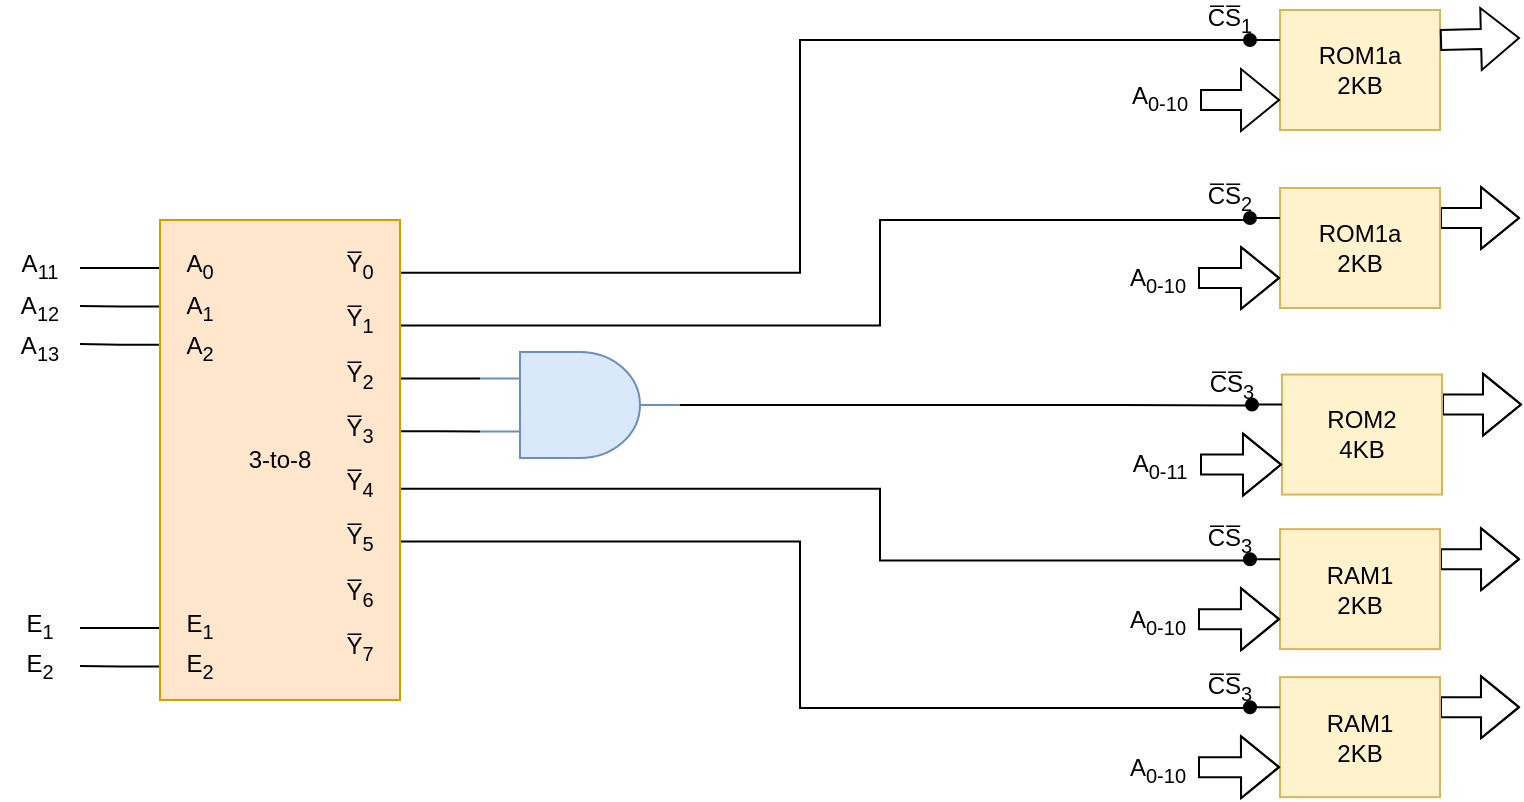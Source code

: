 <mxfile version="24.2.8" type="github">
  <diagram name="Page-1" id="wMXihCremsNAc0sntlir">
    <mxGraphModel dx="1050" dy="538" grid="1" gridSize="10" guides="1" tooltips="1" connect="1" arrows="1" fold="1" page="1" pageScale="1" pageWidth="850" pageHeight="1100" math="0" shadow="0">
      <root>
        <mxCell id="0" />
        <mxCell id="1" parent="0" />
        <mxCell id="dRk_QViRMOGvH4dLuAci-10" style="edgeStyle=orthogonalEdgeStyle;rounded=0;orthogonalLoop=1;jettySize=auto;html=1;exitX=0;exitY=0.1;exitDx=0;exitDy=0;exitPerimeter=0;endArrow=none;endFill=0;movable=0;resizable=0;rotatable=0;deletable=0;editable=0;locked=1;connectable=0;" edge="1" parent="1" source="dRk_QViRMOGvH4dLuAci-1">
          <mxGeometry relative="1" as="geometry">
            <mxPoint x="40" y="224" as="targetPoint" />
          </mxGeometry>
        </mxCell>
        <mxCell id="dRk_QViRMOGvH4dLuAci-12" style="edgeStyle=orthogonalEdgeStyle;rounded=0;orthogonalLoop=1;jettySize=auto;html=1;exitX=0;exitY=0.18;exitDx=0;exitDy=0;exitPerimeter=0;endArrow=none;endFill=0;movable=0;resizable=0;rotatable=0;deletable=0;editable=0;locked=1;connectable=0;" edge="1" parent="1" source="dRk_QViRMOGvH4dLuAci-1">
          <mxGeometry relative="1" as="geometry">
            <mxPoint x="40" y="243" as="targetPoint" />
          </mxGeometry>
        </mxCell>
        <mxCell id="dRk_QViRMOGvH4dLuAci-13" style="edgeStyle=orthogonalEdgeStyle;rounded=0;orthogonalLoop=1;jettySize=auto;html=1;exitX=0;exitY=0.26;exitDx=0;exitDy=0;exitPerimeter=0;endArrow=none;endFill=0;movable=0;resizable=0;rotatable=0;deletable=0;editable=0;locked=1;connectable=0;" edge="1" parent="1" source="dRk_QViRMOGvH4dLuAci-1">
          <mxGeometry relative="1" as="geometry">
            <mxPoint x="40" y="262" as="targetPoint" />
          </mxGeometry>
        </mxCell>
        <mxCell id="dRk_QViRMOGvH4dLuAci-15" style="edgeStyle=orthogonalEdgeStyle;rounded=0;orthogonalLoop=1;jettySize=auto;html=1;exitX=0;exitY=0.85;exitDx=0;exitDy=0;exitPerimeter=0;endArrow=none;endFill=0;movable=0;resizable=0;rotatable=0;deletable=0;editable=0;locked=1;connectable=0;" edge="1" parent="1" source="dRk_QViRMOGvH4dLuAci-1">
          <mxGeometry relative="1" as="geometry">
            <mxPoint x="40" y="404" as="targetPoint" />
          </mxGeometry>
        </mxCell>
        <mxCell id="dRk_QViRMOGvH4dLuAci-16" style="edgeStyle=orthogonalEdgeStyle;rounded=0;orthogonalLoop=1;jettySize=auto;html=1;exitX=0;exitY=0.93;exitDx=0;exitDy=0;exitPerimeter=0;endArrow=none;endFill=0;movable=0;resizable=0;rotatable=0;deletable=0;editable=0;locked=1;connectable=0;" edge="1" parent="1" source="dRk_QViRMOGvH4dLuAci-1">
          <mxGeometry relative="1" as="geometry">
            <mxPoint x="40" y="423" as="targetPoint" />
          </mxGeometry>
        </mxCell>
        <mxCell id="dRk_QViRMOGvH4dLuAci-52" style="edgeStyle=orthogonalEdgeStyle;rounded=0;orthogonalLoop=1;jettySize=auto;html=1;exitX=1;exitY=0.33;exitDx=0;exitDy=0;exitPerimeter=0;endArrow=none;endFill=0;entryX=0;entryY=0.25;entryDx=0;entryDy=0;entryPerimeter=0;" edge="1" parent="1" source="dRk_QViRMOGvH4dLuAci-1" target="dRk_QViRMOGvH4dLuAci-100">
          <mxGeometry relative="1" as="geometry">
            <mxPoint x="240" y="279" as="targetPoint" />
          </mxGeometry>
        </mxCell>
        <mxCell id="dRk_QViRMOGvH4dLuAci-53" style="edgeStyle=orthogonalEdgeStyle;rounded=0;orthogonalLoop=1;jettySize=auto;html=1;exitX=1;exitY=0.44;exitDx=0;exitDy=0;exitPerimeter=0;endArrow=none;endFill=0;entryX=0;entryY=0.75;entryDx=0;entryDy=0;entryPerimeter=0;" edge="1" parent="1" source="dRk_QViRMOGvH4dLuAci-1" target="dRk_QViRMOGvH4dLuAci-100">
          <mxGeometry relative="1" as="geometry">
            <mxPoint x="240" y="306" as="targetPoint" />
          </mxGeometry>
        </mxCell>
        <mxCell id="dRk_QViRMOGvH4dLuAci-54" style="edgeStyle=orthogonalEdgeStyle;rounded=0;orthogonalLoop=1;jettySize=auto;html=1;exitX=1;exitY=0.56;exitDx=0;exitDy=0;exitPerimeter=0;endArrow=none;endFill=0;entryX=0.853;entryY=1.01;entryDx=0;entryDy=0;entryPerimeter=0;" edge="1" parent="1" source="dRk_QViRMOGvH4dLuAci-1" target="dRk_QViRMOGvH4dLuAci-194">
          <mxGeometry relative="1" as="geometry">
            <mxPoint x="560" y="370" as="targetPoint" />
            <Array as="points">
              <mxPoint x="440" y="334" />
              <mxPoint x="440" y="370" />
            </Array>
          </mxGeometry>
        </mxCell>
        <mxCell id="dRk_QViRMOGvH4dLuAci-55" style="edgeStyle=orthogonalEdgeStyle;rounded=0;orthogonalLoop=1;jettySize=auto;html=1;exitX=1;exitY=0.67;exitDx=0;exitDy=0;exitPerimeter=0;endArrow=none;endFill=0;entryX=0.75;entryY=1;entryDx=0;entryDy=0;" edge="1" parent="1" source="dRk_QViRMOGvH4dLuAci-1" target="dRk_QViRMOGvH4dLuAci-200">
          <mxGeometry relative="1" as="geometry">
            <mxPoint x="560" y="430" as="targetPoint" />
            <Array as="points">
              <mxPoint x="400" y="361" />
              <mxPoint x="400" y="444" />
            </Array>
          </mxGeometry>
        </mxCell>
        <mxCell id="dRk_QViRMOGvH4dLuAci-104" style="edgeStyle=orthogonalEdgeStyle;rounded=0;orthogonalLoop=1;jettySize=auto;html=1;exitX=1;exitY=0.22;exitDx=0;exitDy=0;exitPerimeter=0;endArrow=none;endFill=0;entryX=0;entryY=0.25;entryDx=-15;entryDy=0;entryPerimeter=0;" edge="1" parent="1" source="dRk_QViRMOGvH4dLuAci-1" target="dRk_QViRMOGvH4dLuAci-157">
          <mxGeometry relative="1" as="geometry">
            <mxPoint x="600" y="200" as="targetPoint" />
            <Array as="points">
              <mxPoint x="440" y="253" />
              <mxPoint x="440" y="200" />
              <mxPoint x="625" y="200" />
            </Array>
          </mxGeometry>
        </mxCell>
        <mxCell id="dRk_QViRMOGvH4dLuAci-115" style="edgeStyle=orthogonalEdgeStyle;rounded=0;orthogonalLoop=1;jettySize=auto;html=1;exitX=1;exitY=0.11;exitDx=0;exitDy=0;exitPerimeter=0;endArrow=none;endFill=0;entryX=0;entryY=0.25;entryDx=-15;entryDy=0;entryPerimeter=0;" edge="1" parent="1" source="dRk_QViRMOGvH4dLuAci-1" target="dRk_QViRMOGvH4dLuAci-107">
          <mxGeometry relative="1" as="geometry">
            <mxPoint x="520" y="130" as="targetPoint" />
            <Array as="points">
              <mxPoint x="400" y="226" />
              <mxPoint x="400" y="110" />
            </Array>
          </mxGeometry>
        </mxCell>
        <mxCell id="dRk_QViRMOGvH4dLuAci-1" value="&lt;div&gt;3-to-8&lt;/div&gt;" style="rounded=0;whiteSpace=wrap;html=1;points=[[0,0.1,0,0,0],[0,0.18,0,0,0],[0,0.26,0,0,0],[0,0.85,0,0,0],[0,0.93,0,0,0],[1,0.11,0,0,0],[1,0.22,0,0,0],[1,0.33,0,0,0],[1,0.44,0,0,0],[1,0.56,0,0,0],[1,0.67,0,0,0],[1,0.78,0,0,0],[1,0.89,0,0,0]];fillColor=#ffe6cc;strokeColor=#d79b00;movable=1;resizable=1;rotatable=1;deletable=1;editable=1;locked=0;connectable=1;" vertex="1" parent="1">
          <mxGeometry x="80" y="200" width="120" height="240" as="geometry" />
        </mxCell>
        <mxCell id="dRk_QViRMOGvH4dLuAci-17" value="A&lt;sub&gt;0&lt;/sub&gt;" style="text;html=1;align=center;verticalAlign=middle;whiteSpace=wrap;rounded=0;movable=0;resizable=0;rotatable=0;deletable=0;editable=0;locked=1;connectable=0;" vertex="1" parent="1">
          <mxGeometry x="80" y="213" width="40" height="20" as="geometry" />
        </mxCell>
        <mxCell id="dRk_QViRMOGvH4dLuAci-18" value="A&lt;sub&gt;1&lt;/sub&gt;" style="text;html=1;align=center;verticalAlign=middle;whiteSpace=wrap;rounded=0;movable=0;resizable=0;rotatable=0;deletable=0;editable=0;locked=1;connectable=0;" vertex="1" parent="1">
          <mxGeometry x="80" y="234" width="40" height="20" as="geometry" />
        </mxCell>
        <mxCell id="dRk_QViRMOGvH4dLuAci-19" value="A&lt;sub&gt;2&lt;/sub&gt;" style="text;html=1;align=center;verticalAlign=middle;whiteSpace=wrap;rounded=0;movable=0;resizable=0;rotatable=0;deletable=0;editable=0;locked=1;connectable=0;" vertex="1" parent="1">
          <mxGeometry x="80" y="254" width="40" height="20" as="geometry" />
        </mxCell>
        <mxCell id="dRk_QViRMOGvH4dLuAci-24" value="E&lt;sub&gt;1&lt;/sub&gt;" style="text;html=1;align=center;verticalAlign=middle;whiteSpace=wrap;rounded=0;movable=0;resizable=0;rotatable=0;deletable=0;editable=0;locked=1;connectable=0;" vertex="1" parent="1">
          <mxGeometry x="80" y="393" width="40" height="20" as="geometry" />
        </mxCell>
        <mxCell id="dRk_QViRMOGvH4dLuAci-25" value="E&lt;sub&gt;2&lt;/sub&gt;" style="text;html=1;align=center;verticalAlign=middle;whiteSpace=wrap;rounded=0;movable=0;resizable=0;rotatable=0;deletable=0;editable=0;locked=1;connectable=0;" vertex="1" parent="1">
          <mxGeometry x="80" y="413" width="40" height="20" as="geometry" />
        </mxCell>
        <mxCell id="dRk_QViRMOGvH4dLuAci-45" value="A&lt;sub&gt;11&lt;/sub&gt;" style="text;html=1;align=center;verticalAlign=middle;whiteSpace=wrap;rounded=0;movable=0;resizable=0;rotatable=0;deletable=0;editable=0;locked=1;connectable=0;" vertex="1" parent="1">
          <mxGeometry y="213" width="40" height="20" as="geometry" />
        </mxCell>
        <mxCell id="dRk_QViRMOGvH4dLuAci-46" value="A&lt;sub&gt;12&lt;/sub&gt;" style="text;html=1;align=center;verticalAlign=middle;whiteSpace=wrap;rounded=0;movable=0;resizable=0;rotatable=0;deletable=0;editable=0;locked=1;connectable=0;" vertex="1" parent="1">
          <mxGeometry y="234" width="40" height="20" as="geometry" />
        </mxCell>
        <mxCell id="dRk_QViRMOGvH4dLuAci-47" value="A&lt;sub&gt;13&lt;/sub&gt;" style="text;html=1;align=center;verticalAlign=middle;whiteSpace=wrap;rounded=0;movable=0;resizable=0;rotatable=0;deletable=0;editable=0;locked=1;connectable=0;" vertex="1" parent="1">
          <mxGeometry y="254" width="40" height="20" as="geometry" />
        </mxCell>
        <mxCell id="dRk_QViRMOGvH4dLuAci-48" value="E&lt;sub&gt;1&lt;/sub&gt;" style="text;html=1;align=center;verticalAlign=middle;whiteSpace=wrap;rounded=0;movable=0;resizable=0;rotatable=0;deletable=0;editable=0;locked=1;connectable=0;" vertex="1" parent="1">
          <mxGeometry y="393" width="40" height="20" as="geometry" />
        </mxCell>
        <mxCell id="dRk_QViRMOGvH4dLuAci-49" value="E&lt;sub&gt;2&lt;/sub&gt;" style="text;html=1;align=center;verticalAlign=middle;whiteSpace=wrap;rounded=0;movable=0;resizable=0;rotatable=0;deletable=0;editable=0;locked=1;connectable=0;" vertex="1" parent="1">
          <mxGeometry y="413" width="40" height="20" as="geometry" />
        </mxCell>
        <mxCell id="dRk_QViRMOGvH4dLuAci-59" value="Y̅&lt;sub&gt;0&lt;/sub&gt;" style="text;html=1;align=center;verticalAlign=middle;whiteSpace=wrap;rounded=0;movable=0;resizable=0;rotatable=0;deletable=0;editable=0;locked=1;connectable=0;" vertex="1" parent="1">
          <mxGeometry x="160" y="213" width="40" height="20" as="geometry" />
        </mxCell>
        <mxCell id="dRk_QViRMOGvH4dLuAci-60" value="Y̅&lt;sub&gt;1&lt;/sub&gt;" style="text;html=1;align=center;verticalAlign=middle;whiteSpace=wrap;rounded=0;movable=0;resizable=0;rotatable=0;deletable=0;editable=0;locked=1;connectable=0;" vertex="1" parent="1">
          <mxGeometry x="160" y="240" width="40" height="20" as="geometry" />
        </mxCell>
        <mxCell id="dRk_QViRMOGvH4dLuAci-62" value="Y̅&lt;sub&gt;2&lt;/sub&gt;" style="text;html=1;align=center;verticalAlign=middle;whiteSpace=wrap;rounded=0;movable=0;resizable=0;rotatable=0;deletable=0;editable=0;locked=1;connectable=0;" vertex="1" parent="1">
          <mxGeometry x="160" y="268" width="40" height="20" as="geometry" />
        </mxCell>
        <mxCell id="dRk_QViRMOGvH4dLuAci-63" value="Y̅&lt;sub&gt;3&lt;/sub&gt;" style="text;html=1;align=center;verticalAlign=middle;whiteSpace=wrap;rounded=0;movable=0;resizable=0;rotatable=0;deletable=0;editable=0;locked=1;connectable=0;" vertex="1" parent="1">
          <mxGeometry x="160" y="295" width="40" height="20" as="geometry" />
        </mxCell>
        <mxCell id="dRk_QViRMOGvH4dLuAci-64" value="Y̅&lt;sub&gt;4&lt;/sub&gt;" style="text;html=1;align=center;verticalAlign=middle;whiteSpace=wrap;rounded=0;movable=0;resizable=0;rotatable=0;deletable=0;editable=0;locked=1;connectable=0;" vertex="1" parent="1">
          <mxGeometry x="160" y="322" width="40" height="20" as="geometry" />
        </mxCell>
        <mxCell id="dRk_QViRMOGvH4dLuAci-65" value="Y̅&lt;sub&gt;5&lt;/sub&gt;" style="text;html=1;align=center;verticalAlign=middle;whiteSpace=wrap;rounded=0;movable=0;resizable=0;rotatable=0;deletable=0;editable=0;locked=1;connectable=0;" vertex="1" parent="1">
          <mxGeometry x="160" y="349" width="40" height="20" as="geometry" />
        </mxCell>
        <mxCell id="dRk_QViRMOGvH4dLuAci-66" value="Y̅&lt;sub&gt;6&lt;/sub&gt;" style="text;html=1;align=center;verticalAlign=middle;whiteSpace=wrap;rounded=0;movable=0;resizable=0;rotatable=0;deletable=0;editable=0;locked=1;connectable=0;" vertex="1" parent="1">
          <mxGeometry x="160" y="377" width="40" height="20" as="geometry" />
        </mxCell>
        <mxCell id="dRk_QViRMOGvH4dLuAci-67" value="Y̅&lt;sub&gt;7&lt;/sub&gt;" style="text;html=1;align=center;verticalAlign=middle;whiteSpace=wrap;rounded=0;movable=0;resizable=0;rotatable=0;deletable=0;editable=0;locked=1;connectable=0;" vertex="1" parent="1">
          <mxGeometry x="160" y="404" width="40" height="20" as="geometry" />
        </mxCell>
        <mxCell id="dRk_QViRMOGvH4dLuAci-105" style="edgeStyle=orthogonalEdgeStyle;rounded=0;orthogonalLoop=1;jettySize=auto;html=1;exitX=1;exitY=0.5;exitDx=0;exitDy=0;exitPerimeter=0;endArrow=none;endFill=0;entryX=0.75;entryY=1;entryDx=0;entryDy=0;" edge="1" parent="1" source="dRk_QViRMOGvH4dLuAci-100" target="dRk_QViRMOGvH4dLuAci-178">
          <mxGeometry relative="1" as="geometry">
            <mxPoint x="560" y="293" as="targetPoint" />
            <Array as="points">
              <mxPoint x="560" y="293" />
              <mxPoint x="560" y="293" />
            </Array>
          </mxGeometry>
        </mxCell>
        <mxCell id="dRk_QViRMOGvH4dLuAci-100" value="" style="verticalLabelPosition=bottom;shadow=0;dashed=0;align=center;html=1;verticalAlign=top;shape=mxgraph.electrical.logic_gates.logic_gate;operation=and;rotation=0;fillColor=#dae8fc;strokeColor=#6c8ebf;" vertex="1" parent="1">
          <mxGeometry x="240" y="266" width="100" height="53" as="geometry" />
        </mxCell>
        <mxCell id="dRk_QViRMOGvH4dLuAci-107" value="&lt;div&gt;ROM1a&lt;/div&gt;&lt;div&gt;2KB&lt;br&gt;&lt;/div&gt;" style="rounded=0;whiteSpace=wrap;html=1;fillColor=#fff2cc;strokeColor=#d6b656;points=[[0,0,0,0,0],[0,0.25,0,-15,0],[0,0.25,0,0,0],[0,0.5,0,0,0],[0,0.75,0,0,0],[0,1,0,0,0],[0.25,0,0,0,0],[0.25,1,0,0,0],[0.5,0,0,0,0],[0.5,1,0,0,0],[0.75,0,0,0,0],[0.75,1,0,0,0],[1,0,0,0,0],[1,0.25,0,0,0],[1,0.5,0,0,0],[1,0.75,0,0,0],[1,1,0,0,0]];movable=1;resizable=1;rotatable=1;deletable=1;editable=1;locked=0;connectable=1;" vertex="1" parent="1">
          <mxGeometry x="640" y="95" width="80" height="60" as="geometry" />
        </mxCell>
        <mxCell id="dRk_QViRMOGvH4dLuAci-126" style="edgeStyle=orthogonalEdgeStyle;rounded=0;orthogonalLoop=1;jettySize=auto;html=1;exitX=0;exitY=0.25;exitDx=0;exitDy=0;exitPerimeter=0;entryX=0;entryY=0.25;entryDx=-15;entryDy=0;entryPerimeter=0;endArrow=oval;endFill=1;movable=1;resizable=1;rotatable=1;deletable=1;editable=1;locked=0;connectable=1;" edge="1" parent="1" source="dRk_QViRMOGvH4dLuAci-107" target="dRk_QViRMOGvH4dLuAci-107">
          <mxGeometry relative="1" as="geometry" />
        </mxCell>
        <mxCell id="dRk_QViRMOGvH4dLuAci-128" value="C̅S̅&lt;sub&gt;1&lt;/sub&gt;" style="text;html=1;align=center;verticalAlign=middle;whiteSpace=wrap;rounded=0;movable=1;resizable=1;rotatable=1;deletable=1;editable=1;locked=0;connectable=1;" vertex="1" parent="1">
          <mxGeometry x="600" y="90" width="30" height="20" as="geometry" />
        </mxCell>
        <mxCell id="dRk_QViRMOGvH4dLuAci-134" value="A&lt;sub&gt;0-10&lt;/sub&gt;" style="text;html=1;align=center;verticalAlign=middle;whiteSpace=wrap;rounded=0;movable=1;resizable=1;rotatable=1;deletable=1;editable=1;locked=0;connectable=1;" vertex="1" parent="1">
          <mxGeometry x="560" y="129" width="40" height="20" as="geometry" />
        </mxCell>
        <mxCell id="dRk_QViRMOGvH4dLuAci-135" value="" style="shape=flexArrow;endArrow=classic;html=1;rounded=0;exitX=1;exitY=0.25;exitDx=0;exitDy=0;exitPerimeter=0;movable=1;resizable=1;rotatable=1;deletable=1;editable=1;locked=0;connectable=1;" edge="1" parent="1" source="dRk_QViRMOGvH4dLuAci-107">
          <mxGeometry width="50" height="50" relative="1" as="geometry">
            <mxPoint x="740" y="115" as="sourcePoint" />
            <mxPoint x="760" y="109" as="targetPoint" />
          </mxGeometry>
        </mxCell>
        <mxCell id="dRk_QViRMOGvH4dLuAci-155" style="edgeStyle=orthogonalEdgeStyle;rounded=0;orthogonalLoop=1;jettySize=auto;html=1;entryX=0;entryY=0.75;entryDx=0;entryDy=0;entryPerimeter=0;shape=flexArrow;movable=1;resizable=1;rotatable=1;deletable=1;editable=1;locked=0;connectable=1;" edge="1" parent="1" source="dRk_QViRMOGvH4dLuAci-134" target="dRk_QViRMOGvH4dLuAci-107">
          <mxGeometry relative="1" as="geometry">
            <Array as="points">
              <mxPoint x="590" y="140" />
              <mxPoint x="590" y="140" />
            </Array>
          </mxGeometry>
        </mxCell>
        <mxCell id="dRk_QViRMOGvH4dLuAci-172" style="edgeStyle=orthogonalEdgeStyle;rounded=0;orthogonalLoop=1;jettySize=auto;html=1;exitX=1;exitY=0.25;exitDx=0;exitDy=0;exitPerimeter=0;shape=flexArrow;" edge="1" parent="1" source="dRk_QViRMOGvH4dLuAci-157">
          <mxGeometry relative="1" as="geometry">
            <mxPoint x="760" y="199" as="targetPoint" />
          </mxGeometry>
        </mxCell>
        <mxCell id="dRk_QViRMOGvH4dLuAci-157" value="&lt;div&gt;ROM1a&lt;/div&gt;&lt;div&gt;2KB&lt;br&gt;&lt;/div&gt;" style="rounded=0;whiteSpace=wrap;html=1;fillColor=#fff2cc;strokeColor=#d6b656;points=[[0,0,0,0,0],[0,0.25,0,-15,0],[0,0.25,0,0,0],[0,0.5,0,0,0],[0,0.75,0,0,0],[0,1,0,0,0],[0.25,0,0,0,0],[0.25,1,0,0,0],[0.5,0,0,0,0],[0.5,1,0,0,0],[0.75,0,0,0,0],[0.75,1,0,0,0],[1,0,0,0,0],[1,0.25,0,0,0],[1,0.5,0,0,0],[1,0.75,0,0,0],[1,1,0,0,0]];movable=1;resizable=1;rotatable=1;deletable=1;editable=1;locked=0;connectable=1;" vertex="1" parent="1">
          <mxGeometry x="640" y="184" width="80" height="60" as="geometry" />
        </mxCell>
        <mxCell id="dRk_QViRMOGvH4dLuAci-159" value="A&lt;sub&gt;0-10&lt;/sub&gt;" style="text;html=1;align=center;verticalAlign=middle;whiteSpace=wrap;rounded=0;movable=1;resizable=1;rotatable=1;deletable=1;editable=1;locked=0;connectable=1;" vertex="1" parent="1">
          <mxGeometry x="559" y="220" width="40" height="20" as="geometry" />
        </mxCell>
        <mxCell id="dRk_QViRMOGvH4dLuAci-162" style="edgeStyle=orthogonalEdgeStyle;rounded=0;orthogonalLoop=1;jettySize=auto;html=1;entryX=0;entryY=0.75;entryDx=0;entryDy=0;entryPerimeter=0;shape=flexArrow;" edge="1" parent="1" source="dRk_QViRMOGvH4dLuAci-159" target="dRk_QViRMOGvH4dLuAci-157">
          <mxGeometry relative="1" as="geometry">
            <Array as="points">
              <mxPoint x="620" y="229" />
            </Array>
          </mxGeometry>
        </mxCell>
        <mxCell id="dRk_QViRMOGvH4dLuAci-170" style="edgeStyle=orthogonalEdgeStyle;rounded=0;orthogonalLoop=1;jettySize=auto;html=1;exitX=0;exitY=0.25;exitDx=0;exitDy=0;exitPerimeter=0;entryX=0;entryY=0.25;entryDx=-15;entryDy=0;entryPerimeter=0;endArrow=oval;endFill=1;movable=1;resizable=1;rotatable=1;deletable=1;editable=1;locked=0;connectable=1;" edge="1" parent="1" source="dRk_QViRMOGvH4dLuAci-157">
          <mxGeometry relative="1" as="geometry">
            <mxPoint x="640" y="199.43" as="sourcePoint" />
            <mxPoint x="625" y="199.43" as="targetPoint" />
          </mxGeometry>
        </mxCell>
        <mxCell id="dRk_QViRMOGvH4dLuAci-171" value="C̅S̅&lt;sub&gt;2&lt;/sub&gt;" style="text;html=1;align=center;verticalAlign=middle;whiteSpace=wrap;rounded=0;movable=1;resizable=1;rotatable=1;deletable=1;editable=1;locked=0;connectable=1;" vertex="1" parent="1">
          <mxGeometry x="600" y="179.43" width="30" height="20" as="geometry" />
        </mxCell>
        <mxCell id="dRk_QViRMOGvH4dLuAci-173" style="edgeStyle=orthogonalEdgeStyle;rounded=0;orthogonalLoop=1;jettySize=auto;html=1;exitX=1;exitY=0.25;exitDx=0;exitDy=0;exitPerimeter=0;shape=flexArrow;" edge="1" parent="1" source="dRk_QViRMOGvH4dLuAci-174">
          <mxGeometry relative="1" as="geometry">
            <mxPoint x="761" y="292.28" as="targetPoint" />
          </mxGeometry>
        </mxCell>
        <mxCell id="dRk_QViRMOGvH4dLuAci-174" value="&lt;div&gt;ROM2&lt;/div&gt;&lt;div&gt;4KB&lt;br&gt;&lt;/div&gt;" style="rounded=0;whiteSpace=wrap;html=1;fillColor=#fff2cc;strokeColor=#d6b656;points=[[0,0,0,0,0],[0,0.25,0,-15,0],[0,0.25,0,0,0],[0,0.5,0,0,0],[0,0.75,0,0,0],[0,1,0,0,0],[0.25,0,0,0,0],[0.25,1,0,0,0],[0.5,0,0,0,0],[0.5,1,0,0,0],[0.75,0,0,0,0],[0.75,1,0,0,0],[1,0,0,0,0],[1,0.25,0,0,0],[1,0.5,0,0,0],[1,0.75,0,0,0],[1,1,0,0,0]];movable=1;resizable=1;rotatable=1;deletable=1;editable=1;locked=0;connectable=1;" vertex="1" parent="1">
          <mxGeometry x="641" y="277.28" width="80" height="60" as="geometry" />
        </mxCell>
        <mxCell id="dRk_QViRMOGvH4dLuAci-175" value="A&lt;sub&gt;0-11&lt;/sub&gt;" style="text;html=1;align=center;verticalAlign=middle;whiteSpace=wrap;rounded=0;movable=1;resizable=1;rotatable=1;deletable=1;editable=1;locked=0;connectable=1;" vertex="1" parent="1">
          <mxGeometry x="560" y="313.28" width="40" height="20" as="geometry" />
        </mxCell>
        <mxCell id="dRk_QViRMOGvH4dLuAci-176" style="edgeStyle=orthogonalEdgeStyle;rounded=0;orthogonalLoop=1;jettySize=auto;html=1;entryX=0;entryY=0.75;entryDx=0;entryDy=0;entryPerimeter=0;shape=flexArrow;" edge="1" parent="1" source="dRk_QViRMOGvH4dLuAci-175" target="dRk_QViRMOGvH4dLuAci-174">
          <mxGeometry relative="1" as="geometry">
            <Array as="points">
              <mxPoint x="621" y="322.28" />
            </Array>
          </mxGeometry>
        </mxCell>
        <mxCell id="dRk_QViRMOGvH4dLuAci-177" style="edgeStyle=orthogonalEdgeStyle;rounded=0;orthogonalLoop=1;jettySize=auto;html=1;exitX=0;exitY=0.25;exitDx=0;exitDy=0;exitPerimeter=0;entryX=0;entryY=0.25;entryDx=-15;entryDy=0;entryPerimeter=0;endArrow=oval;endFill=1;movable=1;resizable=1;rotatable=1;deletable=1;editable=1;locked=0;connectable=1;" edge="1" parent="1" source="dRk_QViRMOGvH4dLuAci-174">
          <mxGeometry relative="1" as="geometry">
            <mxPoint x="641" y="292.71" as="sourcePoint" />
            <mxPoint x="626" y="292.71" as="targetPoint" />
          </mxGeometry>
        </mxCell>
        <mxCell id="dRk_QViRMOGvH4dLuAci-178" value="C̅S̅&lt;sub&gt;3&lt;/sub&gt;" style="text;html=1;align=center;verticalAlign=middle;whiteSpace=wrap;rounded=0;movable=1;resizable=1;rotatable=1;deletable=1;editable=1;locked=0;connectable=1;" vertex="1" parent="1">
          <mxGeometry x="601" y="272.71" width="30" height="20" as="geometry" />
        </mxCell>
        <mxCell id="dRk_QViRMOGvH4dLuAci-189" style="edgeStyle=orthogonalEdgeStyle;rounded=0;orthogonalLoop=1;jettySize=auto;html=1;exitX=1;exitY=0.25;exitDx=0;exitDy=0;exitPerimeter=0;shape=flexArrow;" edge="1" parent="1" source="dRk_QViRMOGvH4dLuAci-190">
          <mxGeometry relative="1" as="geometry">
            <mxPoint x="760" y="369.57" as="targetPoint" />
          </mxGeometry>
        </mxCell>
        <mxCell id="dRk_QViRMOGvH4dLuAci-190" value="&lt;div&gt;RAM1&lt;/div&gt;&lt;div&gt;2KB&lt;br&gt;&lt;/div&gt;" style="rounded=0;whiteSpace=wrap;html=1;fillColor=#fff2cc;strokeColor=#d6b656;points=[[0,0,0,0,0],[0,0.25,0,-15,0],[0,0.25,0,0,0],[0,0.5,0,0,0],[0,0.75,0,0,0],[0,1,0,0,0],[0.25,0,0,0,0],[0.25,1,0,0,0],[0.5,0,0,0,0],[0.5,1,0,0,0],[0.75,0,0,0,0],[0.75,1,0,0,0],[1,0,0,0,0],[1,0.25,0,0,0],[1,0.5,0,0,0],[1,0.75,0,0,0],[1,1,0,0,0]];movable=1;resizable=1;rotatable=1;deletable=1;editable=1;locked=0;connectable=1;" vertex="1" parent="1">
          <mxGeometry x="640" y="354.57" width="80" height="60" as="geometry" />
        </mxCell>
        <mxCell id="dRk_QViRMOGvH4dLuAci-191" value="A&lt;sub&gt;0-10&lt;/sub&gt;" style="text;html=1;align=center;verticalAlign=middle;whiteSpace=wrap;rounded=0;movable=1;resizable=1;rotatable=1;deletable=1;editable=1;locked=0;connectable=1;" vertex="1" parent="1">
          <mxGeometry x="559" y="390.57" width="40" height="20" as="geometry" />
        </mxCell>
        <mxCell id="dRk_QViRMOGvH4dLuAci-192" style="edgeStyle=orthogonalEdgeStyle;rounded=0;orthogonalLoop=1;jettySize=auto;html=1;entryX=0;entryY=0.75;entryDx=0;entryDy=0;entryPerimeter=0;shape=flexArrow;" edge="1" parent="1" source="dRk_QViRMOGvH4dLuAci-191" target="dRk_QViRMOGvH4dLuAci-190">
          <mxGeometry relative="1" as="geometry">
            <Array as="points">
              <mxPoint x="620" y="399.57" />
            </Array>
          </mxGeometry>
        </mxCell>
        <mxCell id="dRk_QViRMOGvH4dLuAci-193" style="edgeStyle=orthogonalEdgeStyle;rounded=0;orthogonalLoop=1;jettySize=auto;html=1;exitX=0;exitY=0.25;exitDx=0;exitDy=0;exitPerimeter=0;entryX=0;entryY=0.25;entryDx=-15;entryDy=0;entryPerimeter=0;endArrow=oval;endFill=1;movable=1;resizable=1;rotatable=1;deletable=1;editable=1;locked=0;connectable=1;" edge="1" parent="1" source="dRk_QViRMOGvH4dLuAci-190">
          <mxGeometry relative="1" as="geometry">
            <mxPoint x="640" y="370.0" as="sourcePoint" />
            <mxPoint x="625" y="370.0" as="targetPoint" />
          </mxGeometry>
        </mxCell>
        <mxCell id="dRk_QViRMOGvH4dLuAci-194" value="C̅S̅&lt;sub&gt;3&lt;/sub&gt;" style="text;html=1;align=center;verticalAlign=middle;whiteSpace=wrap;rounded=0;movable=1;resizable=1;rotatable=1;deletable=1;editable=1;locked=0;connectable=1;" vertex="1" parent="1">
          <mxGeometry x="600" y="350.0" width="30" height="20" as="geometry" />
        </mxCell>
        <mxCell id="dRk_QViRMOGvH4dLuAci-195" style="edgeStyle=orthogonalEdgeStyle;rounded=0;orthogonalLoop=1;jettySize=auto;html=1;exitX=1;exitY=0.25;exitDx=0;exitDy=0;exitPerimeter=0;shape=flexArrow;" edge="1" parent="1" source="dRk_QViRMOGvH4dLuAci-196">
          <mxGeometry relative="1" as="geometry">
            <mxPoint x="760" y="443.57" as="targetPoint" />
          </mxGeometry>
        </mxCell>
        <mxCell id="dRk_QViRMOGvH4dLuAci-196" value="&lt;div&gt;RAM1&lt;/div&gt;&lt;div&gt;2KB&lt;br&gt;&lt;/div&gt;" style="rounded=0;whiteSpace=wrap;html=1;fillColor=#fff2cc;strokeColor=#d6b656;points=[[0,0,0,0,0],[0,0.25,0,-15,0],[0,0.25,0,0,0],[0,0.5,0,0,0],[0,0.75,0,0,0],[0,1,0,0,0],[0.25,0,0,0,0],[0.25,1,0,0,0],[0.5,0,0,0,0],[0.5,1,0,0,0],[0.75,0,0,0,0],[0.75,1,0,0,0],[1,0,0,0,0],[1,0.25,0,0,0],[1,0.5,0,0,0],[1,0.75,0,0,0],[1,1,0,0,0]];movable=1;resizable=1;rotatable=1;deletable=1;editable=1;locked=0;connectable=1;" vertex="1" parent="1">
          <mxGeometry x="640" y="428.57" width="80" height="60" as="geometry" />
        </mxCell>
        <mxCell id="dRk_QViRMOGvH4dLuAci-197" value="A&lt;sub&gt;0-10&lt;/sub&gt;" style="text;html=1;align=center;verticalAlign=middle;whiteSpace=wrap;rounded=0;movable=1;resizable=1;rotatable=1;deletable=1;editable=1;locked=0;connectable=1;" vertex="1" parent="1">
          <mxGeometry x="559" y="464.57" width="40" height="20" as="geometry" />
        </mxCell>
        <mxCell id="dRk_QViRMOGvH4dLuAci-198" style="edgeStyle=orthogonalEdgeStyle;rounded=0;orthogonalLoop=1;jettySize=auto;html=1;entryX=0;entryY=0.75;entryDx=0;entryDy=0;entryPerimeter=0;shape=flexArrow;" edge="1" parent="1" source="dRk_QViRMOGvH4dLuAci-197" target="dRk_QViRMOGvH4dLuAci-196">
          <mxGeometry relative="1" as="geometry">
            <Array as="points">
              <mxPoint x="620" y="473.57" />
            </Array>
          </mxGeometry>
        </mxCell>
        <mxCell id="dRk_QViRMOGvH4dLuAci-199" style="edgeStyle=orthogonalEdgeStyle;rounded=0;orthogonalLoop=1;jettySize=auto;html=1;exitX=0;exitY=0.25;exitDx=0;exitDy=0;exitPerimeter=0;entryX=0;entryY=0.25;entryDx=-15;entryDy=0;entryPerimeter=0;endArrow=oval;endFill=1;movable=1;resizable=1;rotatable=1;deletable=1;editable=1;locked=0;connectable=1;" edge="1" parent="1" source="dRk_QViRMOGvH4dLuAci-196">
          <mxGeometry relative="1" as="geometry">
            <mxPoint x="640" y="444.0" as="sourcePoint" />
            <mxPoint x="625" y="444.0" as="targetPoint" />
          </mxGeometry>
        </mxCell>
        <mxCell id="dRk_QViRMOGvH4dLuAci-200" value="C̅S̅&lt;sub&gt;3&lt;/sub&gt;" style="text;html=1;align=center;verticalAlign=middle;whiteSpace=wrap;rounded=0;movable=1;resizable=1;rotatable=1;deletable=1;editable=1;locked=0;connectable=1;" vertex="1" parent="1">
          <mxGeometry x="600" y="424.0" width="30" height="20" as="geometry" />
        </mxCell>
      </root>
    </mxGraphModel>
  </diagram>
</mxfile>

